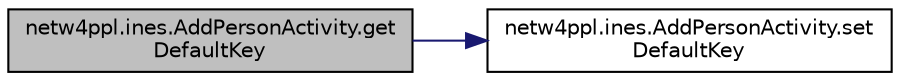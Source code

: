 digraph "netw4ppl.ines.AddPersonActivity.getDefaultKey"
{
 // LATEX_PDF_SIZE
  edge [fontname="Helvetica",fontsize="10",labelfontname="Helvetica",labelfontsize="10"];
  node [fontname="Helvetica",fontsize="10",shape=record];
  rankdir="LR";
  Node1 [label="netw4ppl.ines.AddPersonActivity.get\lDefaultKey",height=0.2,width=0.4,color="black", fillcolor="grey75", style="filled", fontcolor="black",tooltip=" "];
  Node1 -> Node2 [color="midnightblue",fontsize="10",style="solid",fontname="Helvetica"];
  Node2 [label="netw4ppl.ines.AddPersonActivity.set\lDefaultKey",height=0.2,width=0.4,color="black", fillcolor="white", style="filled",URL="$classnetw4ppl_1_1ines_1_1_add_person_activity.html#af032d5e5d1ea5e8ea9db70e8a3fe1136",tooltip=" "];
}
